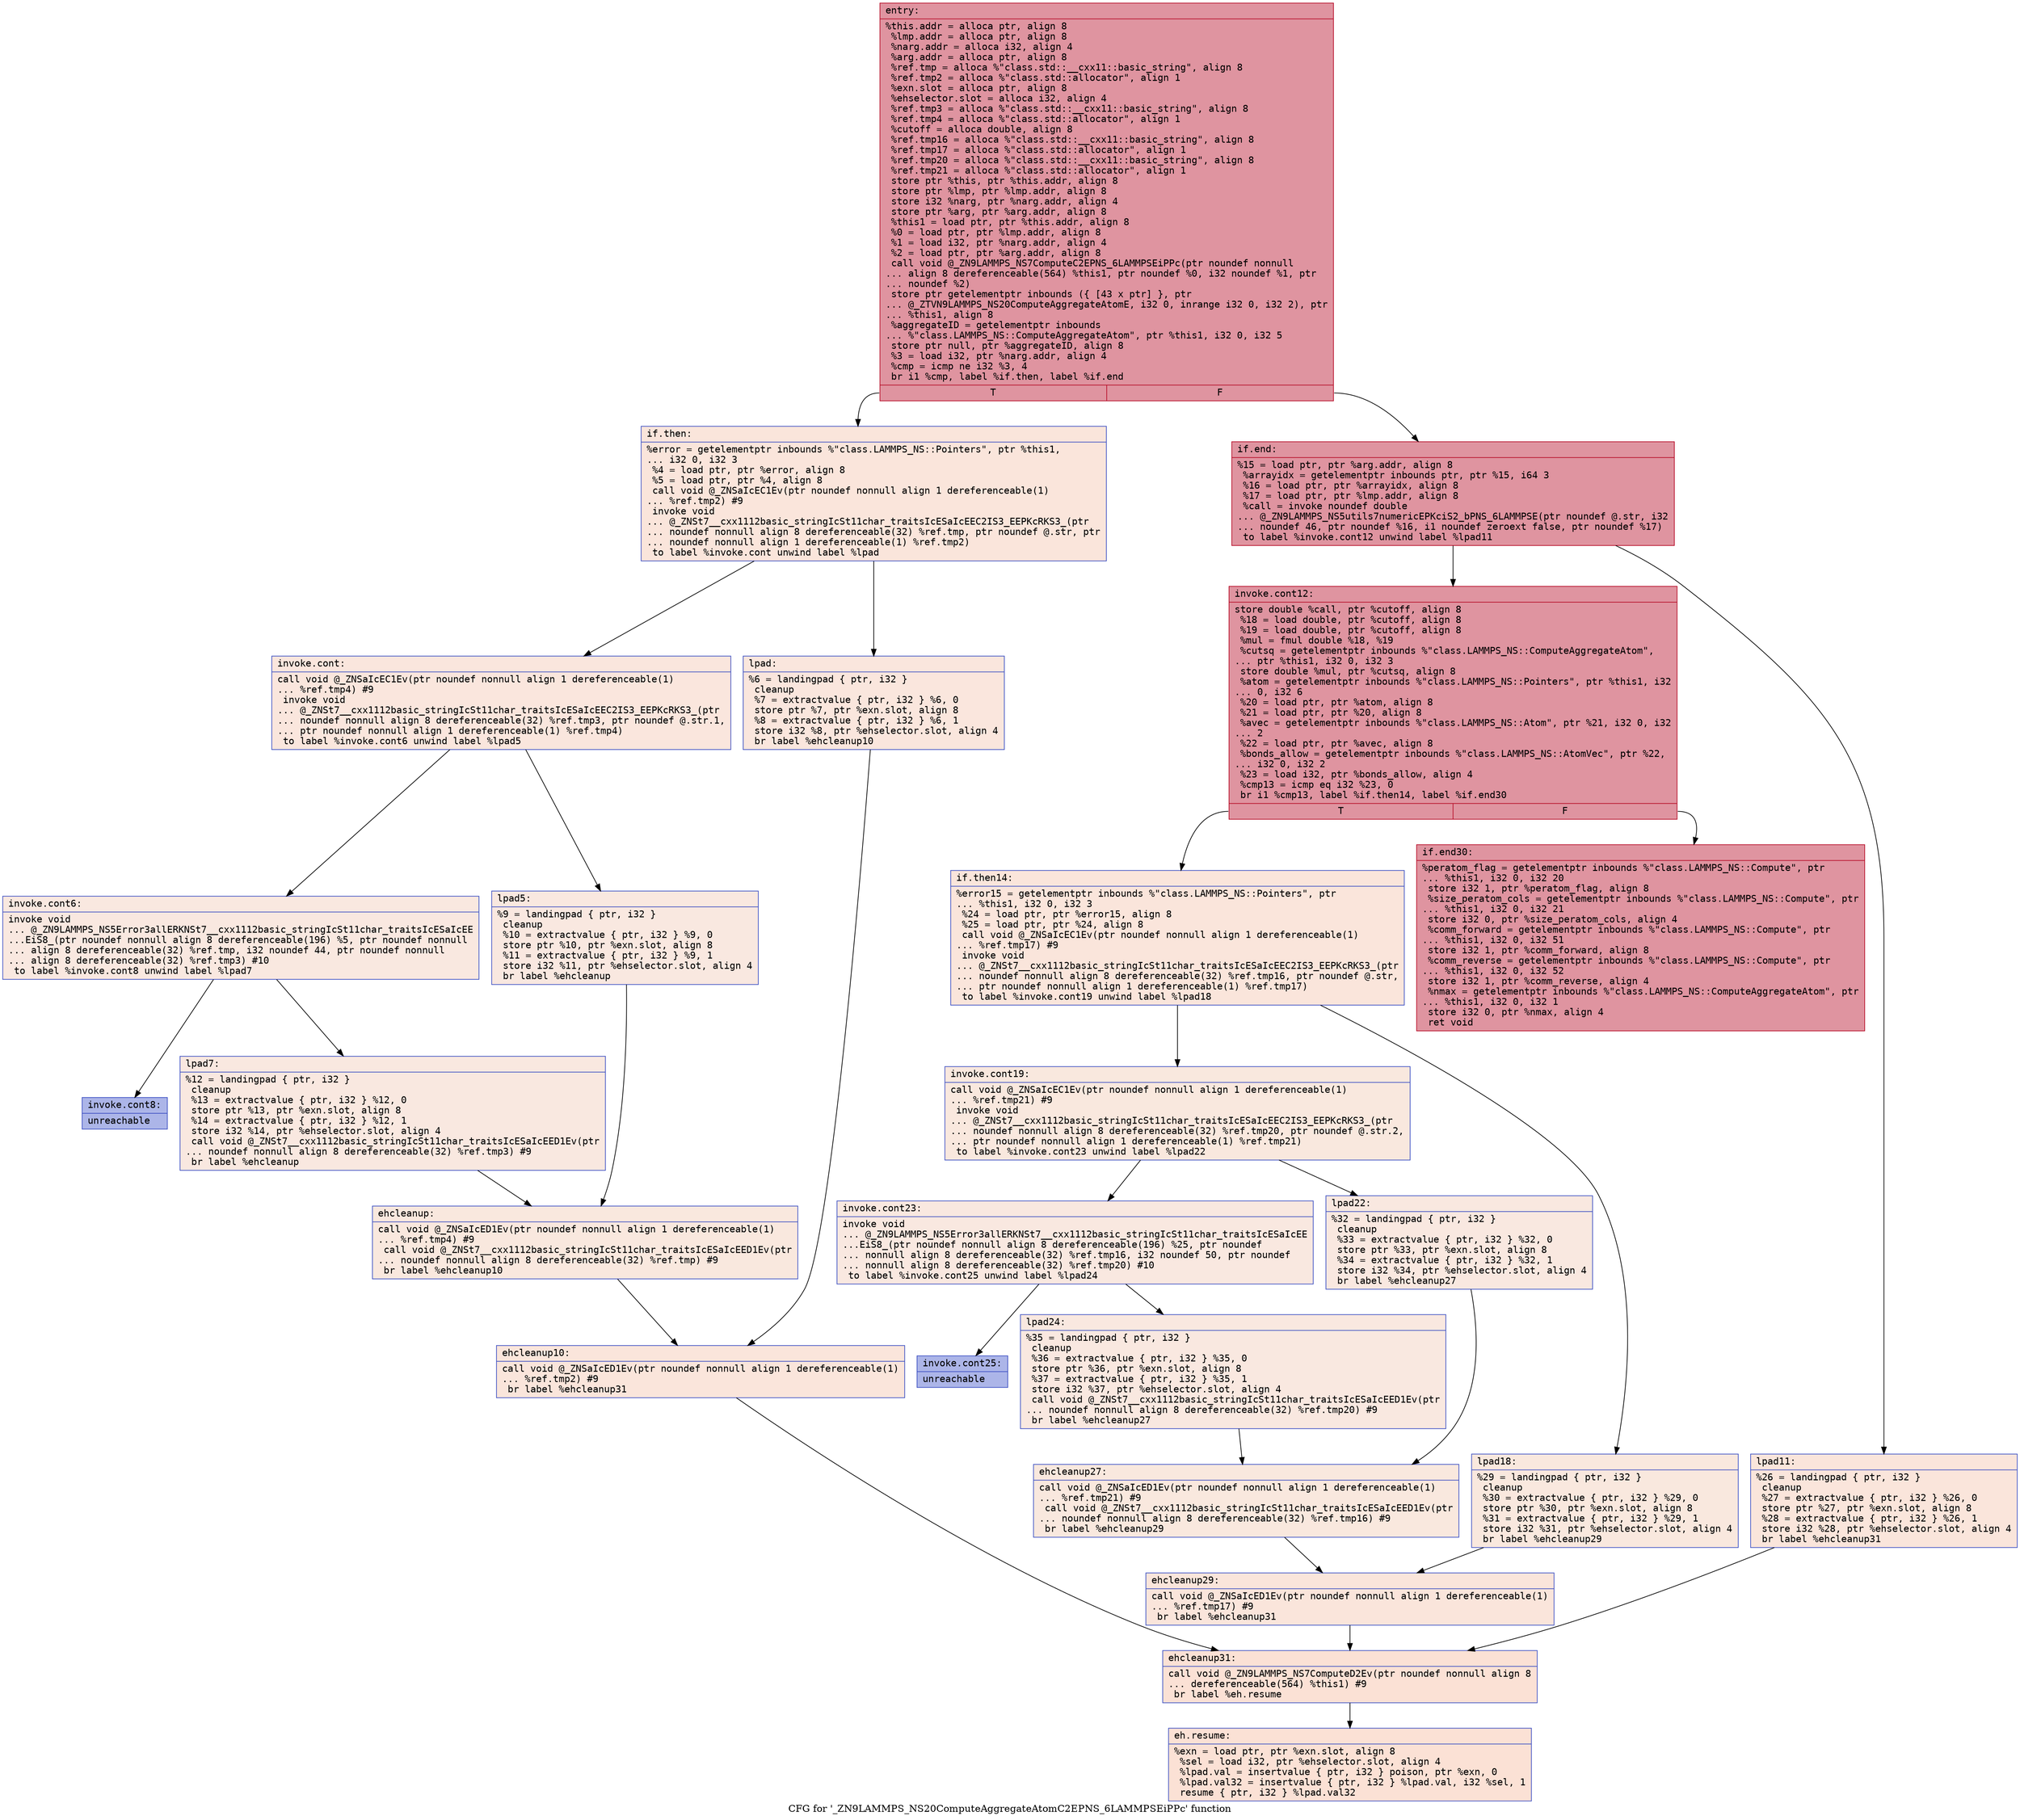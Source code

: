 digraph "CFG for '_ZN9LAMMPS_NS20ComputeAggregateAtomC2EPNS_6LAMMPSEiPPc' function" {
	label="CFG for '_ZN9LAMMPS_NS20ComputeAggregateAtomC2EPNS_6LAMMPSEiPPc' function";

	Node0x5614ad7c6910 [shape=record,color="#b70d28ff", style=filled, fillcolor="#b70d2870" fontname="Courier",label="{entry:\l|  %this.addr = alloca ptr, align 8\l  %lmp.addr = alloca ptr, align 8\l  %narg.addr = alloca i32, align 4\l  %arg.addr = alloca ptr, align 8\l  %ref.tmp = alloca %\"class.std::__cxx11::basic_string\", align 8\l  %ref.tmp2 = alloca %\"class.std::allocator\", align 1\l  %exn.slot = alloca ptr, align 8\l  %ehselector.slot = alloca i32, align 4\l  %ref.tmp3 = alloca %\"class.std::__cxx11::basic_string\", align 8\l  %ref.tmp4 = alloca %\"class.std::allocator\", align 1\l  %cutoff = alloca double, align 8\l  %ref.tmp16 = alloca %\"class.std::__cxx11::basic_string\", align 8\l  %ref.tmp17 = alloca %\"class.std::allocator\", align 1\l  %ref.tmp20 = alloca %\"class.std::__cxx11::basic_string\", align 8\l  %ref.tmp21 = alloca %\"class.std::allocator\", align 1\l  store ptr %this, ptr %this.addr, align 8\l  store ptr %lmp, ptr %lmp.addr, align 8\l  store i32 %narg, ptr %narg.addr, align 4\l  store ptr %arg, ptr %arg.addr, align 8\l  %this1 = load ptr, ptr %this.addr, align 8\l  %0 = load ptr, ptr %lmp.addr, align 8\l  %1 = load i32, ptr %narg.addr, align 4\l  %2 = load ptr, ptr %arg.addr, align 8\l  call void @_ZN9LAMMPS_NS7ComputeC2EPNS_6LAMMPSEiPPc(ptr noundef nonnull\l... align 8 dereferenceable(564) %this1, ptr noundef %0, i32 noundef %1, ptr\l... noundef %2)\l  store ptr getelementptr inbounds (\{ [43 x ptr] \}, ptr\l... @_ZTVN9LAMMPS_NS20ComputeAggregateAtomE, i32 0, inrange i32 0, i32 2), ptr\l... %this1, align 8\l  %aggregateID = getelementptr inbounds\l... %\"class.LAMMPS_NS::ComputeAggregateAtom\", ptr %this1, i32 0, i32 5\l  store ptr null, ptr %aggregateID, align 8\l  %3 = load i32, ptr %narg.addr, align 4\l  %cmp = icmp ne i32 %3, 4\l  br i1 %cmp, label %if.then, label %if.end\l|{<s0>T|<s1>F}}"];
	Node0x5614ad7c6910:s0 -> Node0x5614ad7c8bb0[tooltip="entry -> if.then\nProbability 0.00%" ];
	Node0x5614ad7c6910:s1 -> Node0x5614ad7c8c60[tooltip="entry -> if.end\nProbability 100.00%" ];
	Node0x5614ad7c8bb0 [shape=record,color="#3d50c3ff", style=filled, fillcolor="#f4c5ad70" fontname="Courier",label="{if.then:\l|  %error = getelementptr inbounds %\"class.LAMMPS_NS::Pointers\", ptr %this1,\l... i32 0, i32 3\l  %4 = load ptr, ptr %error, align 8\l  %5 = load ptr, ptr %4, align 8\l  call void @_ZNSaIcEC1Ev(ptr noundef nonnull align 1 dereferenceable(1)\l... %ref.tmp2) #9\l  invoke void\l... @_ZNSt7__cxx1112basic_stringIcSt11char_traitsIcESaIcEEC2IS3_EEPKcRKS3_(ptr\l... noundef nonnull align 8 dereferenceable(32) %ref.tmp, ptr noundef @.str, ptr\l... noundef nonnull align 1 dereferenceable(1) %ref.tmp2)\l          to label %invoke.cont unwind label %lpad\l}"];
	Node0x5614ad7c8bb0 -> Node0x5614ad7c9de0[tooltip="if.then -> invoke.cont\nProbability 50.00%" ];
	Node0x5614ad7c8bb0 -> Node0x5614ad7c9ec0[tooltip="if.then -> lpad\nProbability 50.00%" ];
	Node0x5614ad7c9de0 [shape=record,color="#3d50c3ff", style=filled, fillcolor="#f3c7b170" fontname="Courier",label="{invoke.cont:\l|  call void @_ZNSaIcEC1Ev(ptr noundef nonnull align 1 dereferenceable(1)\l... %ref.tmp4) #9\l  invoke void\l... @_ZNSt7__cxx1112basic_stringIcSt11char_traitsIcESaIcEEC2IS3_EEPKcRKS3_(ptr\l... noundef nonnull align 8 dereferenceable(32) %ref.tmp3, ptr noundef @.str.1,\l... ptr noundef nonnull align 1 dereferenceable(1) %ref.tmp4)\l          to label %invoke.cont6 unwind label %lpad5\l}"];
	Node0x5614ad7c9de0 -> Node0x5614ad7ca250[tooltip="invoke.cont -> invoke.cont6\nProbability 50.00%" ];
	Node0x5614ad7c9de0 -> Node0x5614ad7ca2a0[tooltip="invoke.cont -> lpad5\nProbability 50.00%" ];
	Node0x5614ad7ca250 [shape=record,color="#3d50c3ff", style=filled, fillcolor="#f1ccb870" fontname="Courier",label="{invoke.cont6:\l|  invoke void\l... @_ZN9LAMMPS_NS5Error3allERKNSt7__cxx1112basic_stringIcSt11char_traitsIcESaIcEE\l...EiS8_(ptr noundef nonnull align 8 dereferenceable(196) %5, ptr noundef nonnull\l... align 8 dereferenceable(32) %ref.tmp, i32 noundef 44, ptr noundef nonnull\l... align 8 dereferenceable(32) %ref.tmp3) #10\l          to label %invoke.cont8 unwind label %lpad7\l}"];
	Node0x5614ad7ca250 -> Node0x5614ad7ca200[tooltip="invoke.cont6 -> invoke.cont8\nProbability 0.00%" ];
	Node0x5614ad7ca250 -> Node0x5614ad7ca500[tooltip="invoke.cont6 -> lpad7\nProbability 100.00%" ];
	Node0x5614ad7ca200 [shape=record,color="#3d50c3ff", style=filled, fillcolor="#4358cb70" fontname="Courier",label="{invoke.cont8:\l|  unreachable\l}"];
	Node0x5614ad7c9ec0 [shape=record,color="#3d50c3ff", style=filled, fillcolor="#f3c7b170" fontname="Courier",label="{lpad:\l|  %6 = landingpad \{ ptr, i32 \}\l          cleanup\l  %7 = extractvalue \{ ptr, i32 \} %6, 0\l  store ptr %7, ptr %exn.slot, align 8\l  %8 = extractvalue \{ ptr, i32 \} %6, 1\l  store i32 %8, ptr %ehselector.slot, align 4\l  br label %ehcleanup10\l}"];
	Node0x5614ad7c9ec0 -> Node0x5614ad7caba0[tooltip="lpad -> ehcleanup10\nProbability 100.00%" ];
	Node0x5614ad7ca2a0 [shape=record,color="#3d50c3ff", style=filled, fillcolor="#f1ccb870" fontname="Courier",label="{lpad5:\l|  %9 = landingpad \{ ptr, i32 \}\l          cleanup\l  %10 = extractvalue \{ ptr, i32 \} %9, 0\l  store ptr %10, ptr %exn.slot, align 8\l  %11 = extractvalue \{ ptr, i32 \} %9, 1\l  store i32 %11, ptr %ehselector.slot, align 4\l  br label %ehcleanup\l}"];
	Node0x5614ad7ca2a0 -> Node0x5614ad7caef0[tooltip="lpad5 -> ehcleanup\nProbability 100.00%" ];
	Node0x5614ad7ca500 [shape=record,color="#3d50c3ff", style=filled, fillcolor="#f1ccb870" fontname="Courier",label="{lpad7:\l|  %12 = landingpad \{ ptr, i32 \}\l          cleanup\l  %13 = extractvalue \{ ptr, i32 \} %12, 0\l  store ptr %13, ptr %exn.slot, align 8\l  %14 = extractvalue \{ ptr, i32 \} %12, 1\l  store i32 %14, ptr %ehselector.slot, align 4\l  call void @_ZNSt7__cxx1112basic_stringIcSt11char_traitsIcESaIcEED1Ev(ptr\l... noundef nonnull align 8 dereferenceable(32) %ref.tmp3) #9\l  br label %ehcleanup\l}"];
	Node0x5614ad7ca500 -> Node0x5614ad7caef0[tooltip="lpad7 -> ehcleanup\nProbability 100.00%" ];
	Node0x5614ad7caef0 [shape=record,color="#3d50c3ff", style=filled, fillcolor="#f2cab570" fontname="Courier",label="{ehcleanup:\l|  call void @_ZNSaIcED1Ev(ptr noundef nonnull align 1 dereferenceable(1)\l... %ref.tmp4) #9\l  call void @_ZNSt7__cxx1112basic_stringIcSt11char_traitsIcESaIcEED1Ev(ptr\l... noundef nonnull align 8 dereferenceable(32) %ref.tmp) #9\l  br label %ehcleanup10\l}"];
	Node0x5614ad7caef0 -> Node0x5614ad7caba0[tooltip="ehcleanup -> ehcleanup10\nProbability 100.00%" ];
	Node0x5614ad7caba0 [shape=record,color="#3d50c3ff", style=filled, fillcolor="#f4c5ad70" fontname="Courier",label="{ehcleanup10:\l|  call void @_ZNSaIcED1Ev(ptr noundef nonnull align 1 dereferenceable(1)\l... %ref.tmp2) #9\l  br label %ehcleanup31\l}"];
	Node0x5614ad7caba0 -> Node0x5614ad7cb950[tooltip="ehcleanup10 -> ehcleanup31\nProbability 100.00%" ];
	Node0x5614ad7c8c60 [shape=record,color="#b70d28ff", style=filled, fillcolor="#b70d2870" fontname="Courier",label="{if.end:\l|  %15 = load ptr, ptr %arg.addr, align 8\l  %arrayidx = getelementptr inbounds ptr, ptr %15, i64 3\l  %16 = load ptr, ptr %arrayidx, align 8\l  %17 = load ptr, ptr %lmp.addr, align 8\l  %call = invoke noundef double\l... @_ZN9LAMMPS_NS5utils7numericEPKciS2_bPNS_6LAMMPSE(ptr noundef @.str, i32\l... noundef 46, ptr noundef %16, i1 noundef zeroext false, ptr noundef %17)\l          to label %invoke.cont12 unwind label %lpad11\l}"];
	Node0x5614ad7c8c60 -> Node0x5614ad7cbd40[tooltip="if.end -> invoke.cont12\nProbability 100.00%" ];
	Node0x5614ad7c8c60 -> Node0x5614ad7cbdc0[tooltip="if.end -> lpad11\nProbability 0.00%" ];
	Node0x5614ad7cbd40 [shape=record,color="#b70d28ff", style=filled, fillcolor="#b70d2870" fontname="Courier",label="{invoke.cont12:\l|  store double %call, ptr %cutoff, align 8\l  %18 = load double, ptr %cutoff, align 8\l  %19 = load double, ptr %cutoff, align 8\l  %mul = fmul double %18, %19\l  %cutsq = getelementptr inbounds %\"class.LAMMPS_NS::ComputeAggregateAtom\",\l... ptr %this1, i32 0, i32 3\l  store double %mul, ptr %cutsq, align 8\l  %atom = getelementptr inbounds %\"class.LAMMPS_NS::Pointers\", ptr %this1, i32\l... 0, i32 6\l  %20 = load ptr, ptr %atom, align 8\l  %21 = load ptr, ptr %20, align 8\l  %avec = getelementptr inbounds %\"class.LAMMPS_NS::Atom\", ptr %21, i32 0, i32\l... 2\l  %22 = load ptr, ptr %avec, align 8\l  %bonds_allow = getelementptr inbounds %\"class.LAMMPS_NS::AtomVec\", ptr %22,\l... i32 0, i32 2\l  %23 = load i32, ptr %bonds_allow, align 4\l  %cmp13 = icmp eq i32 %23, 0\l  br i1 %cmp13, label %if.then14, label %if.end30\l|{<s0>T|<s1>F}}"];
	Node0x5614ad7cbd40:s0 -> Node0x5614ad7ccd70[tooltip="invoke.cont12 -> if.then14\nProbability 0.00%" ];
	Node0x5614ad7cbd40:s1 -> Node0x5614ad7ccdf0[tooltip="invoke.cont12 -> if.end30\nProbability 100.00%" ];
	Node0x5614ad7ccd70 [shape=record,color="#3d50c3ff", style=filled, fillcolor="#f4c5ad70" fontname="Courier",label="{if.then14:\l|  %error15 = getelementptr inbounds %\"class.LAMMPS_NS::Pointers\", ptr\l... %this1, i32 0, i32 3\l  %24 = load ptr, ptr %error15, align 8\l  %25 = load ptr, ptr %24, align 8\l  call void @_ZNSaIcEC1Ev(ptr noundef nonnull align 1 dereferenceable(1)\l... %ref.tmp17) #9\l  invoke void\l... @_ZNSt7__cxx1112basic_stringIcSt11char_traitsIcESaIcEEC2IS3_EEPKcRKS3_(ptr\l... noundef nonnull align 8 dereferenceable(32) %ref.tmp16, ptr noundef @.str,\l... ptr noundef nonnull align 1 dereferenceable(1) %ref.tmp17)\l          to label %invoke.cont19 unwind label %lpad18\l}"];
	Node0x5614ad7ccd70 -> Node0x5614ad7cd2e0[tooltip="if.then14 -> invoke.cont19\nProbability 50.00%" ];
	Node0x5614ad7ccd70 -> Node0x5614ad7cd980[tooltip="if.then14 -> lpad18\nProbability 50.00%" ];
	Node0x5614ad7cd2e0 [shape=record,color="#3d50c3ff", style=filled, fillcolor="#f2cab570" fontname="Courier",label="{invoke.cont19:\l|  call void @_ZNSaIcEC1Ev(ptr noundef nonnull align 1 dereferenceable(1)\l... %ref.tmp21) #9\l  invoke void\l... @_ZNSt7__cxx1112basic_stringIcSt11char_traitsIcESaIcEEC2IS3_EEPKcRKS3_(ptr\l... noundef nonnull align 8 dereferenceable(32) %ref.tmp20, ptr noundef @.str.2,\l... ptr noundef nonnull align 1 dereferenceable(1) %ref.tmp21)\l          to label %invoke.cont23 unwind label %lpad22\l}"];
	Node0x5614ad7cd2e0 -> Node0x5614ad7cdbe0[tooltip="invoke.cont19 -> invoke.cont23\nProbability 50.00%" ];
	Node0x5614ad7cd2e0 -> Node0x5614ad7cdc30[tooltip="invoke.cont19 -> lpad22\nProbability 50.00%" ];
	Node0x5614ad7cdbe0 [shape=record,color="#3d50c3ff", style=filled, fillcolor="#f1ccb870" fontname="Courier",label="{invoke.cont23:\l|  invoke void\l... @_ZN9LAMMPS_NS5Error3allERKNSt7__cxx1112basic_stringIcSt11char_traitsIcESaIcEE\l...EiS8_(ptr noundef nonnull align 8 dereferenceable(196) %25, ptr noundef\l... nonnull align 8 dereferenceable(32) %ref.tmp16, i32 noundef 50, ptr noundef\l... nonnull align 8 dereferenceable(32) %ref.tmp20) #10\l          to label %invoke.cont25 unwind label %lpad24\l}"];
	Node0x5614ad7cdbe0 -> Node0x5614ad7cdb90[tooltip="invoke.cont23 -> invoke.cont25\nProbability 0.00%" ];
	Node0x5614ad7cdbe0 -> Node0x5614ad7cdf50[tooltip="invoke.cont23 -> lpad24\nProbability 100.00%" ];
	Node0x5614ad7cdb90 [shape=record,color="#3d50c3ff", style=filled, fillcolor="#4358cb70" fontname="Courier",label="{invoke.cont25:\l|  unreachable\l}"];
	Node0x5614ad7cbdc0 [shape=record,color="#3d50c3ff", style=filled, fillcolor="#f4c5ad70" fontname="Courier",label="{lpad11:\l|  %26 = landingpad \{ ptr, i32 \}\l          cleanup\l  %27 = extractvalue \{ ptr, i32 \} %26, 0\l  store ptr %27, ptr %exn.slot, align 8\l  %28 = extractvalue \{ ptr, i32 \} %26, 1\l  store i32 %28, ptr %ehselector.slot, align 4\l  br label %ehcleanup31\l}"];
	Node0x5614ad7cbdc0 -> Node0x5614ad7cb950[tooltip="lpad11 -> ehcleanup31\nProbability 100.00%" ];
	Node0x5614ad7cd980 [shape=record,color="#3d50c3ff", style=filled, fillcolor="#f2cab570" fontname="Courier",label="{lpad18:\l|  %29 = landingpad \{ ptr, i32 \}\l          cleanup\l  %30 = extractvalue \{ ptr, i32 \} %29, 0\l  store ptr %30, ptr %exn.slot, align 8\l  %31 = extractvalue \{ ptr, i32 \} %29, 1\l  store i32 %31, ptr %ehselector.slot, align 4\l  br label %ehcleanup29\l}"];
	Node0x5614ad7cd980 -> Node0x5614ad7ce7e0[tooltip="lpad18 -> ehcleanup29\nProbability 100.00%" ];
	Node0x5614ad7cdc30 [shape=record,color="#3d50c3ff", style=filled, fillcolor="#f1ccb870" fontname="Courier",label="{lpad22:\l|  %32 = landingpad \{ ptr, i32 \}\l          cleanup\l  %33 = extractvalue \{ ptr, i32 \} %32, 0\l  store ptr %33, ptr %exn.slot, align 8\l  %34 = extractvalue \{ ptr, i32 \} %32, 1\l  store i32 %34, ptr %ehselector.slot, align 4\l  br label %ehcleanup27\l}"];
	Node0x5614ad7cdc30 -> Node0x5614ad7ceb50[tooltip="lpad22 -> ehcleanup27\nProbability 100.00%" ];
	Node0x5614ad7cdf50 [shape=record,color="#3d50c3ff", style=filled, fillcolor="#f1ccb870" fontname="Courier",label="{lpad24:\l|  %35 = landingpad \{ ptr, i32 \}\l          cleanup\l  %36 = extractvalue \{ ptr, i32 \} %35, 0\l  store ptr %36, ptr %exn.slot, align 8\l  %37 = extractvalue \{ ptr, i32 \} %35, 1\l  store i32 %37, ptr %ehselector.slot, align 4\l  call void @_ZNSt7__cxx1112basic_stringIcSt11char_traitsIcESaIcEED1Ev(ptr\l... noundef nonnull align 8 dereferenceable(32) %ref.tmp20) #9\l  br label %ehcleanup27\l}"];
	Node0x5614ad7cdf50 -> Node0x5614ad7ceb50[tooltip="lpad24 -> ehcleanup27\nProbability 100.00%" ];
	Node0x5614ad7ceb50 [shape=record,color="#3d50c3ff", style=filled, fillcolor="#f2cab570" fontname="Courier",label="{ehcleanup27:\l|  call void @_ZNSaIcED1Ev(ptr noundef nonnull align 1 dereferenceable(1)\l... %ref.tmp21) #9\l  call void @_ZNSt7__cxx1112basic_stringIcSt11char_traitsIcESaIcEED1Ev(ptr\l... noundef nonnull align 8 dereferenceable(32) %ref.tmp16) #9\l  br label %ehcleanup29\l}"];
	Node0x5614ad7ceb50 -> Node0x5614ad7ce7e0[tooltip="ehcleanup27 -> ehcleanup29\nProbability 100.00%" ];
	Node0x5614ad7ce7e0 [shape=record,color="#3d50c3ff", style=filled, fillcolor="#f4c5ad70" fontname="Courier",label="{ehcleanup29:\l|  call void @_ZNSaIcED1Ev(ptr noundef nonnull align 1 dereferenceable(1)\l... %ref.tmp17) #9\l  br label %ehcleanup31\l}"];
	Node0x5614ad7ce7e0 -> Node0x5614ad7cb950[tooltip="ehcleanup29 -> ehcleanup31\nProbability 100.00%" ];
	Node0x5614ad7ccdf0 [shape=record,color="#b70d28ff", style=filled, fillcolor="#b70d2870" fontname="Courier",label="{if.end30:\l|  %peratom_flag = getelementptr inbounds %\"class.LAMMPS_NS::Compute\", ptr\l... %this1, i32 0, i32 20\l  store i32 1, ptr %peratom_flag, align 8\l  %size_peratom_cols = getelementptr inbounds %\"class.LAMMPS_NS::Compute\", ptr\l... %this1, i32 0, i32 21\l  store i32 0, ptr %size_peratom_cols, align 4\l  %comm_forward = getelementptr inbounds %\"class.LAMMPS_NS::Compute\", ptr\l... %this1, i32 0, i32 51\l  store i32 1, ptr %comm_forward, align 8\l  %comm_reverse = getelementptr inbounds %\"class.LAMMPS_NS::Compute\", ptr\l... %this1, i32 0, i32 52\l  store i32 1, ptr %comm_reverse, align 4\l  %nmax = getelementptr inbounds %\"class.LAMMPS_NS::ComputeAggregateAtom\", ptr\l... %this1, i32 0, i32 1\l  store i32 0, ptr %nmax, align 4\l  ret void\l}"];
	Node0x5614ad7cb950 [shape=record,color="#3d50c3ff", style=filled, fillcolor="#f7bca170" fontname="Courier",label="{ehcleanup31:\l|  call void @_ZN9LAMMPS_NS7ComputeD2Ev(ptr noundef nonnull align 8\l... dereferenceable(564) %this1) #9\l  br label %eh.resume\l}"];
	Node0x5614ad7cb950 -> Node0x5614ad7cff00[tooltip="ehcleanup31 -> eh.resume\nProbability 100.00%" ];
	Node0x5614ad7cff00 [shape=record,color="#3d50c3ff", style=filled, fillcolor="#f7bca170" fontname="Courier",label="{eh.resume:\l|  %exn = load ptr, ptr %exn.slot, align 8\l  %sel = load i32, ptr %ehselector.slot, align 4\l  %lpad.val = insertvalue \{ ptr, i32 \} poison, ptr %exn, 0\l  %lpad.val32 = insertvalue \{ ptr, i32 \} %lpad.val, i32 %sel, 1\l  resume \{ ptr, i32 \} %lpad.val32\l}"];
}
